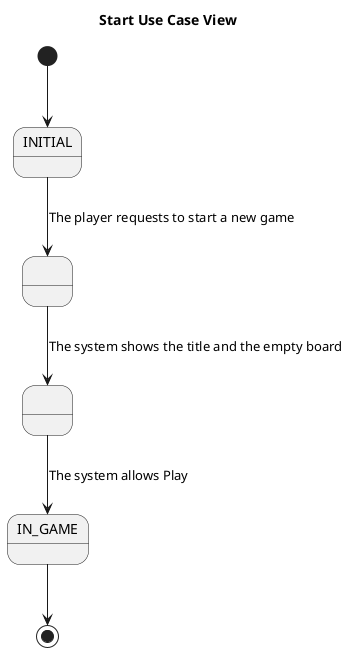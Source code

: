 @startuml StartUseCaseView
title Start Use Case View

state INITIAL
state IN_GAME
state A as " "
state B as " "

[*] --> INITIAL
INITIAL --> A : The player requests to start a new game
A --> B : The system shows the title and the empty board
B --> IN_GAME : The system allows Play
IN_GAME --> [*]
@enduml

@startuml PlayUseCaseSpecification
title Play Use Case Specification

state IN_GAME
state OUT_GAME
state A as " "
state B as " "
state C as " "
state D as " "
state E as " "
state F as " "
state if1 <<choice>>
state if2 <<choice>>

[*] --> IN_GAME
IN_GAME --> A : The player requests to Play
A --> B : The system requests introduces a colunm to Drop the token
B --> if1 : Player introduces the colunm
    if1 --> E : [error]
    note on link
        The colunm is out of range
        The colunm is complete
    endnote
    E --> F : The system shows Error message
    F --> [*] : The System allows Play
if1 --> C
C --> if2  : The system shows updated board with a new token
    if2 --> F
if2 --> D : [isFinished]
D --> OUT_GAME : The system shows Result message
OUT_GAME --> [*] : The System allows Resume
@enduml

@startuml ResumeUseCaseSpecification
title Resume Use Case Specification

state OUT_GAME
state INITIAL
state EXIT
state A as " "
state B as " "
state if <<choice>>

[*] --> OUT_GAME
OUT_GAME --> A : The player requests to Resume
A --> B : The system requests to Continue
B --> if 
    if --> EXIT : The player introduces Not
    EXIT --> [*]
if --> INITIAL : The player introduces Yes
INITIAL --> [*]
@enduml
